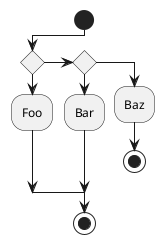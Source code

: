 {
  "sha1": "npxrsc0c0rp7np8h3hxybsvml9fdywt",
  "insertion": {
    "when": "2024-06-04T17:28:38.921Z",
    "user": "plantuml@gmail.com"
  }
}
@startuml
start
if () then
    :Foo;
elseif ()
    :Bar;
else
    :Baz;
    stop
endif
stop
@enduml
